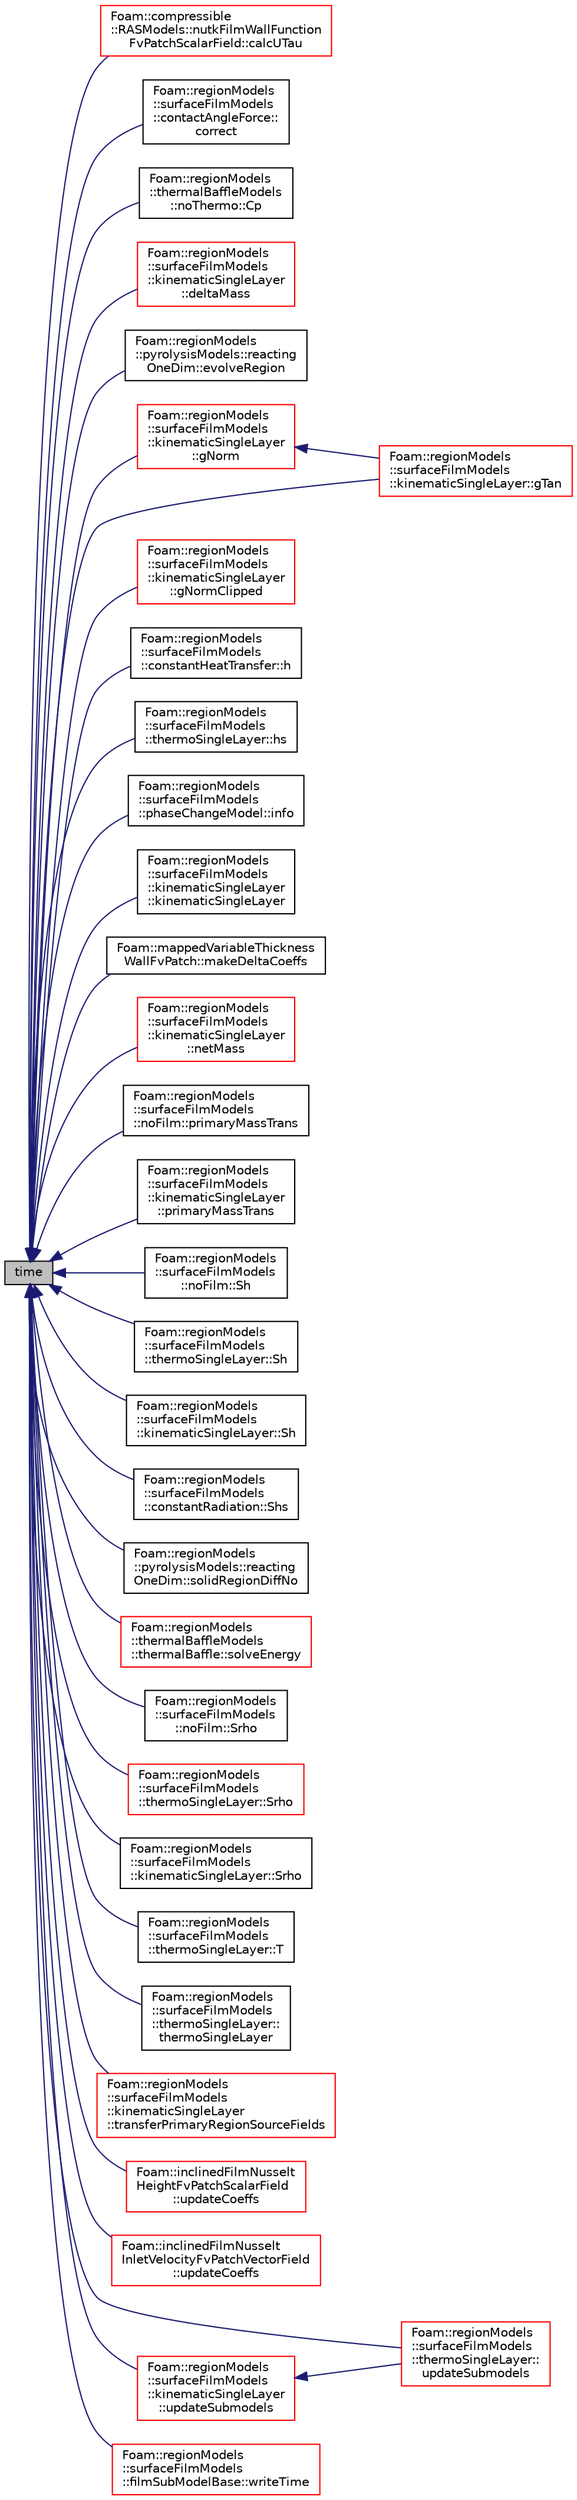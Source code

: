 digraph "time"
{
  bgcolor="transparent";
  edge [fontname="Helvetica",fontsize="10",labelfontname="Helvetica",labelfontsize="10"];
  node [fontname="Helvetica",fontsize="10",shape=record];
  rankdir="LR";
  Node1 [label="time",height=0.2,width=0.4,color="black", fillcolor="grey75", style="filled", fontcolor="black"];
  Node1 -> Node2 [dir="back",color="midnightblue",fontsize="10",style="solid",fontname="Helvetica"];
  Node2 [label="Foam::compressible\l::RASModels::nutkFilmWallFunction\lFvPatchScalarField::calcUTau",height=0.2,width=0.4,color="red",URL="$a01721.html#a1531610b3f6b7efe703bfbecd07f0b66",tooltip="Calculate the friction velocity. "];
  Node1 -> Node3 [dir="back",color="midnightblue",fontsize="10",style="solid",fontname="Helvetica"];
  Node3 [label="Foam::regionModels\l::surfaceFilmModels\l::contactAngleForce::\lcorrect",height=0.2,width=0.4,color="black",URL="$a00399.html#ae8286cb1594f9b26a1c5291173459307",tooltip="Correct. "];
  Node1 -> Node4 [dir="back",color="midnightblue",fontsize="10",style="solid",fontname="Helvetica"];
  Node4 [label="Foam::regionModels\l::thermalBaffleModels\l::noThermo::Cp",height=0.2,width=0.4,color="black",URL="$a01700.html#a64af6076b376461399d8dac9d9e3072c",tooltip="Return the film specific heat capacity [J/kg/K]. "];
  Node1 -> Node5 [dir="back",color="midnightblue",fontsize="10",style="solid",fontname="Helvetica"];
  Node5 [label="Foam::regionModels\l::surfaceFilmModels\l::kinematicSingleLayer\l::deltaMass",height=0.2,width=0.4,color="red",URL="$a01266.html#af65ab66d73cd19c226e886a6645cafe1",tooltip="Return the change in film mass due to sources/sinks. "];
  Node1 -> Node6 [dir="back",color="midnightblue",fontsize="10",style="solid",fontname="Helvetica"];
  Node6 [label="Foam::regionModels\l::pyrolysisModels::reacting\lOneDim::evolveRegion",height=0.2,width=0.4,color="black",URL="$a02146.html#afde8f52457f90e83a4eaf49755c19ec9",tooltip="Evolve the pyrolysis equations. "];
  Node1 -> Node7 [dir="back",color="midnightblue",fontsize="10",style="solid",fontname="Helvetica"];
  Node7 [label="Foam::regionModels\l::surfaceFilmModels\l::kinematicSingleLayer\l::gNorm",height=0.2,width=0.4,color="red",URL="$a01266.html#a36b03881846e4652c241b289ffed6ac5",tooltip="Return the gravity normal-to-patch component contribution. "];
  Node7 -> Node8 [dir="back",color="midnightblue",fontsize="10",style="solid",fontname="Helvetica"];
  Node8 [label="Foam::regionModels\l::surfaceFilmModels\l::kinematicSingleLayer::gTan",height=0.2,width=0.4,color="red",URL="$a01266.html#a9d5bca687e0112892d9ce559f58d7b0d",tooltip="Return the gravity tangential component contributions. "];
  Node1 -> Node9 [dir="back",color="midnightblue",fontsize="10",style="solid",fontname="Helvetica"];
  Node9 [label="Foam::regionModels\l::surfaceFilmModels\l::kinematicSingleLayer\l::gNormClipped",height=0.2,width=0.4,color="red",URL="$a01266.html#a67832a61dba0da8c9e97d74abbc12641",tooltip="Return the gravity normal-to-patch component contribution. "];
  Node1 -> Node8 [dir="back",color="midnightblue",fontsize="10",style="solid",fontname="Helvetica"];
  Node1 -> Node10 [dir="back",color="midnightblue",fontsize="10",style="solid",fontname="Helvetica"];
  Node10 [label="Foam::regionModels\l::surfaceFilmModels\l::constantHeatTransfer::h",height=0.2,width=0.4,color="black",URL="$a00366.html#a81fad2fc148108cf751711ae8259fcc8",tooltip="Return the heat transfer coefficient [W/m2/K]. "];
  Node1 -> Node11 [dir="back",color="midnightblue",fontsize="10",style="solid",fontname="Helvetica"];
  Node11 [label="Foam::regionModels\l::surfaceFilmModels\l::thermoSingleLayer::hs",height=0.2,width=0.4,color="black",URL="$a02689.html#ad5ef3d7b5984752155bec89abb8e737c",tooltip="Return sensible enthalpy as a function of temperature. "];
  Node1 -> Node12 [dir="back",color="midnightblue",fontsize="10",style="solid",fontname="Helvetica"];
  Node12 [label="Foam::regionModels\l::surfaceFilmModels\l::phaseChangeModel::info",height=0.2,width=0.4,color="black",URL="$a01875.html#a6665e6d3c0f15223f8e756baa15ed07b",tooltip="Provide some feedback. "];
  Node1 -> Node13 [dir="back",color="midnightblue",fontsize="10",style="solid",fontname="Helvetica"];
  Node13 [label="Foam::regionModels\l::surfaceFilmModels\l::kinematicSingleLayer\l::kinematicSingleLayer",height=0.2,width=0.4,color="black",URL="$a01266.html#a14eca3a31a140f9c312c803d4517b361",tooltip="Construct from components. "];
  Node1 -> Node14 [dir="back",color="midnightblue",fontsize="10",style="solid",fontname="Helvetica"];
  Node14 [label="Foam::mappedVariableThickness\lWallFvPatch::makeDeltaCoeffs",height=0.2,width=0.4,color="black",URL="$a01460.html#ad9682d24a510212d63c1a85520aec880",tooltip="Read neighbour cell distances from dictionary. "];
  Node1 -> Node15 [dir="back",color="midnightblue",fontsize="10",style="solid",fontname="Helvetica"];
  Node15 [label="Foam::regionModels\l::surfaceFilmModels\l::kinematicSingleLayer\l::netMass",height=0.2,width=0.4,color="red",URL="$a01266.html#a089f02e1b30b9a17fd7380c2ce39a0f9",tooltip="Return the net film mass available over the next integration. "];
  Node1 -> Node16 [dir="back",color="midnightblue",fontsize="10",style="solid",fontname="Helvetica"];
  Node16 [label="Foam::regionModels\l::surfaceFilmModels\l::noFilm::primaryMassTrans",height=0.2,width=0.4,color="black",URL="$a01646.html#adf0ca2b263241fbaad781ee8f429cb2c",tooltip="Return mass transfer source - Eulerian phase only. "];
  Node1 -> Node17 [dir="back",color="midnightblue",fontsize="10",style="solid",fontname="Helvetica"];
  Node17 [label="Foam::regionModels\l::surfaceFilmModels\l::kinematicSingleLayer\l::primaryMassTrans",height=0.2,width=0.4,color="black",URL="$a01266.html#adf0ca2b263241fbaad781ee8f429cb2c",tooltip="Return mass transfer source - Eulerian phase only. "];
  Node1 -> Node18 [dir="back",color="midnightblue",fontsize="10",style="solid",fontname="Helvetica"];
  Node18 [label="Foam::regionModels\l::surfaceFilmModels\l::noFilm::Sh",height=0.2,width=0.4,color="black",URL="$a01646.html#a425e4d0baae7f276c62bf285bbc8f1a8",tooltip="Return enthalpy source - Eulerian phase only. "];
  Node1 -> Node19 [dir="back",color="midnightblue",fontsize="10",style="solid",fontname="Helvetica"];
  Node19 [label="Foam::regionModels\l::surfaceFilmModels\l::thermoSingleLayer::Sh",height=0.2,width=0.4,color="black",URL="$a02689.html#a425e4d0baae7f276c62bf285bbc8f1a8",tooltip="Return enthalpy source - Eulerian phase only. "];
  Node1 -> Node20 [dir="back",color="midnightblue",fontsize="10",style="solid",fontname="Helvetica"];
  Node20 [label="Foam::regionModels\l::surfaceFilmModels\l::kinematicSingleLayer::Sh",height=0.2,width=0.4,color="black",URL="$a01266.html#a425e4d0baae7f276c62bf285bbc8f1a8",tooltip="Return enthalpy source - Eulerian phase only. "];
  Node1 -> Node21 [dir="back",color="midnightblue",fontsize="10",style="solid",fontname="Helvetica"];
  Node21 [label="Foam::regionModels\l::surfaceFilmModels\l::constantRadiation::Shs",height=0.2,width=0.4,color="black",URL="$a00378.html#a23a3971156c3d03fd32bb22f87681ab2",tooltip="Return the radiation sensible enthalpy source. "];
  Node1 -> Node22 [dir="back",color="midnightblue",fontsize="10",style="solid",fontname="Helvetica"];
  Node22 [label="Foam::regionModels\l::pyrolysisModels::reacting\lOneDim::solidRegionDiffNo",height=0.2,width=0.4,color="black",URL="$a02146.html#a689680eb71a05f6bb1be9068faf025e7",tooltip="Mean diffusion number of the solid region. "];
  Node1 -> Node23 [dir="back",color="midnightblue",fontsize="10",style="solid",fontname="Helvetica"];
  Node23 [label="Foam::regionModels\l::thermalBaffleModels\l::thermalBaffle::solveEnergy",height=0.2,width=0.4,color="red",URL="$a02667.html#a533e6e7fb2c00cd976a89d545355000c",tooltip="Solve energy equation. "];
  Node1 -> Node24 [dir="back",color="midnightblue",fontsize="10",style="solid",fontname="Helvetica"];
  Node24 [label="Foam::regionModels\l::surfaceFilmModels\l::noFilm::Srho",height=0.2,width=0.4,color="black",URL="$a01646.html#a0d934b56b1d65fceffbe07a692719aa2",tooltip="Return total mass source - Eulerian phase only. "];
  Node1 -> Node25 [dir="back",color="midnightblue",fontsize="10",style="solid",fontname="Helvetica"];
  Node25 [label="Foam::regionModels\l::surfaceFilmModels\l::thermoSingleLayer::Srho",height=0.2,width=0.4,color="red",URL="$a02689.html#a0d934b56b1d65fceffbe07a692719aa2",tooltip="Return total mass source - Eulerian phase only. "];
  Node1 -> Node26 [dir="back",color="midnightblue",fontsize="10",style="solid",fontname="Helvetica"];
  Node26 [label="Foam::regionModels\l::surfaceFilmModels\l::kinematicSingleLayer::Srho",height=0.2,width=0.4,color="black",URL="$a01266.html#a0d934b56b1d65fceffbe07a692719aa2",tooltip="Return total mass source - Eulerian phase only. "];
  Node1 -> Node27 [dir="back",color="midnightblue",fontsize="10",style="solid",fontname="Helvetica"];
  Node27 [label="Foam::regionModels\l::surfaceFilmModels\l::thermoSingleLayer::T",height=0.2,width=0.4,color="black",URL="$a02689.html#a5f39bf492a7742e143f788e7457c5488",tooltip="Return temperature as a function of sensible enthalpy. "];
  Node1 -> Node28 [dir="back",color="midnightblue",fontsize="10",style="solid",fontname="Helvetica"];
  Node28 [label="Foam::regionModels\l::surfaceFilmModels\l::thermoSingleLayer::\lthermoSingleLayer",height=0.2,width=0.4,color="black",URL="$a02689.html#a599169c7bc33623aea76634f78847295",tooltip="Construct from components. "];
  Node1 -> Node29 [dir="back",color="midnightblue",fontsize="10",style="solid",fontname="Helvetica"];
  Node29 [label="Foam::regionModels\l::surfaceFilmModels\l::kinematicSingleLayer\l::transferPrimaryRegionSourceFields",height=0.2,width=0.4,color="red",URL="$a01266.html#ad280476804f72e6d48d182e2d0814a46",tooltip="Transfer source fields from the primary region to the film region. "];
  Node1 -> Node30 [dir="back",color="midnightblue",fontsize="10",style="solid",fontname="Helvetica"];
  Node30 [label="Foam::inclinedFilmNusselt\lHeightFvPatchScalarField\l::updateCoeffs",height=0.2,width=0.4,color="red",URL="$a01061.html#a7e24eafac629d3733181cd942d4c902f",tooltip="Update the coefficients associated with the patch field. "];
  Node1 -> Node31 [dir="back",color="midnightblue",fontsize="10",style="solid",fontname="Helvetica"];
  Node31 [label="Foam::inclinedFilmNusselt\lInletVelocityFvPatchVectorField\l::updateCoeffs",height=0.2,width=0.4,color="red",URL="$a01062.html#a7e24eafac629d3733181cd942d4c902f",tooltip="Update the coefficients associated with the patch field. "];
  Node1 -> Node32 [dir="back",color="midnightblue",fontsize="10",style="solid",fontname="Helvetica"];
  Node32 [label="Foam::regionModels\l::surfaceFilmModels\l::thermoSingleLayer::\lupdateSubmodels",height=0.2,width=0.4,color="red",URL="$a02689.html#ac501f71648abc1a44b77ea4fcb9b2732",tooltip="Update the film sub-models. "];
  Node1 -> Node33 [dir="back",color="midnightblue",fontsize="10",style="solid",fontname="Helvetica"];
  Node33 [label="Foam::regionModels\l::surfaceFilmModels\l::kinematicSingleLayer\l::updateSubmodels",height=0.2,width=0.4,color="red",URL="$a01266.html#ac501f71648abc1a44b77ea4fcb9b2732",tooltip="Update the film sub-models. "];
  Node33 -> Node32 [dir="back",color="midnightblue",fontsize="10",style="solid",fontname="Helvetica"];
  Node1 -> Node34 [dir="back",color="midnightblue",fontsize="10",style="solid",fontname="Helvetica"];
  Node34 [label="Foam::regionModels\l::surfaceFilmModels\l::filmSubModelBase::writeTime",height=0.2,width=0.4,color="red",URL="$a00800.html#aab942ee151f9a09c2086bce135a656fb",tooltip="Flag to indicate when to write a property. "];
}
